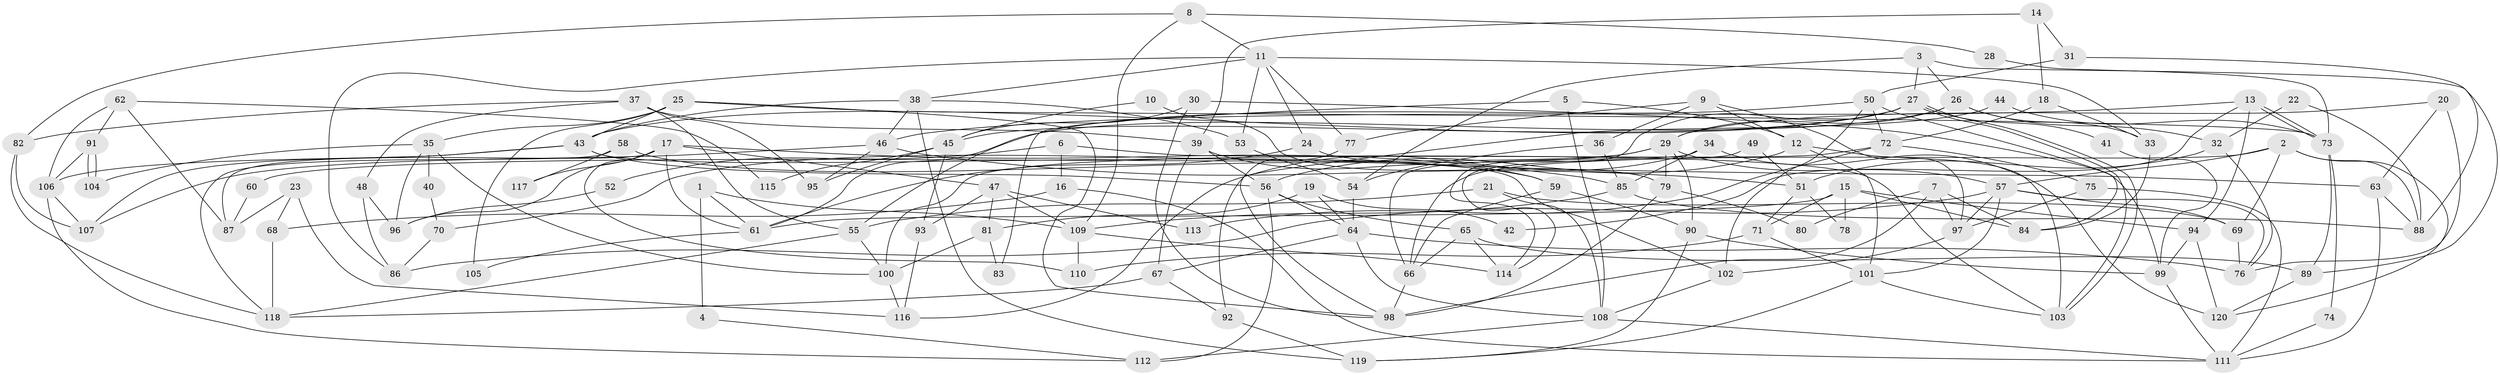 // coarse degree distribution, {5: 0.16666666666666666, 10: 0.10416666666666667, 23: 0.020833333333333332, 6: 0.041666666666666664, 4: 0.22916666666666666, 15: 0.020833333333333332, 12: 0.020833333333333332, 9: 0.08333333333333333, 8: 0.0625, 11: 0.020833333333333332, 3: 0.08333333333333333, 2: 0.08333333333333333, 7: 0.0625}
// Generated by graph-tools (version 1.1) at 2025/18/03/04/25 18:18:31]
// undirected, 120 vertices, 240 edges
graph export_dot {
graph [start="1"]
  node [color=gray90,style=filled];
  1;
  2;
  3;
  4;
  5;
  6;
  7;
  8;
  9;
  10;
  11;
  12;
  13;
  14;
  15;
  16;
  17;
  18;
  19;
  20;
  21;
  22;
  23;
  24;
  25;
  26;
  27;
  28;
  29;
  30;
  31;
  32;
  33;
  34;
  35;
  36;
  37;
  38;
  39;
  40;
  41;
  42;
  43;
  44;
  45;
  46;
  47;
  48;
  49;
  50;
  51;
  52;
  53;
  54;
  55;
  56;
  57;
  58;
  59;
  60;
  61;
  62;
  63;
  64;
  65;
  66;
  67;
  68;
  69;
  70;
  71;
  72;
  73;
  74;
  75;
  76;
  77;
  78;
  79;
  80;
  81;
  82;
  83;
  84;
  85;
  86;
  87;
  88;
  89;
  90;
  91;
  92;
  93;
  94;
  95;
  96;
  97;
  98;
  99;
  100;
  101;
  102;
  103;
  104;
  105;
  106;
  107;
  108;
  109;
  110;
  111;
  112;
  113;
  114;
  115;
  116;
  117;
  118;
  119;
  120;
  1 -- 109;
  1 -- 61;
  1 -- 4;
  2 -- 57;
  2 -- 88;
  2 -- 66;
  2 -- 69;
  2 -- 120;
  3 -- 27;
  3 -- 89;
  3 -- 26;
  3 -- 54;
  4 -- 112;
  5 -- 108;
  5 -- 12;
  5 -- 83;
  6 -- 16;
  6 -- 103;
  6 -- 52;
  7 -- 84;
  7 -- 98;
  7 -- 80;
  7 -- 97;
  8 -- 82;
  8 -- 109;
  8 -- 11;
  8 -- 28;
  9 -- 12;
  9 -- 36;
  9 -- 77;
  9 -- 97;
  10 -- 45;
  10 -- 79;
  11 -- 86;
  11 -- 24;
  11 -- 33;
  11 -- 38;
  11 -- 53;
  11 -- 77;
  12 -- 103;
  12 -- 56;
  12 -- 101;
  13 -- 94;
  13 -- 73;
  13 -- 73;
  13 -- 42;
  13 -- 46;
  14 -- 39;
  14 -- 18;
  14 -- 31;
  15 -- 61;
  15 -- 84;
  15 -- 71;
  15 -- 78;
  15 -- 94;
  16 -- 68;
  16 -- 111;
  17 -- 110;
  17 -- 47;
  17 -- 61;
  17 -- 85;
  17 -- 87;
  17 -- 96;
  17 -- 117;
  18 -- 72;
  18 -- 33;
  19 -- 64;
  19 -- 81;
  19 -- 42;
  20 -- 76;
  20 -- 63;
  20 -- 29;
  21 -- 69;
  21 -- 108;
  21 -- 55;
  22 -- 88;
  22 -- 32;
  23 -- 116;
  23 -- 87;
  23 -- 68;
  24 -- 61;
  24 -- 63;
  25 -- 73;
  25 -- 43;
  25 -- 35;
  25 -- 98;
  25 -- 105;
  26 -- 32;
  26 -- 29;
  26 -- 33;
  26 -- 61;
  27 -- 103;
  27 -- 103;
  27 -- 43;
  27 -- 41;
  27 -- 45;
  27 -- 114;
  28 -- 73;
  29 -- 57;
  29 -- 60;
  29 -- 70;
  29 -- 79;
  29 -- 90;
  30 -- 98;
  30 -- 45;
  30 -- 99;
  31 -- 88;
  31 -- 50;
  32 -- 76;
  32 -- 51;
  33 -- 84;
  34 -- 66;
  34 -- 120;
  34 -- 85;
  34 -- 116;
  35 -- 100;
  35 -- 40;
  35 -- 96;
  35 -- 104;
  36 -- 85;
  36 -- 54;
  37 -- 39;
  37 -- 55;
  37 -- 48;
  37 -- 82;
  37 -- 95;
  38 -- 53;
  38 -- 43;
  38 -- 46;
  38 -- 119;
  39 -- 56;
  39 -- 59;
  39 -- 67;
  40 -- 70;
  41 -- 99;
  43 -- 107;
  43 -- 56;
  43 -- 102;
  43 -- 106;
  44 -- 92;
  44 -- 73;
  45 -- 95;
  45 -- 93;
  45 -- 115;
  46 -- 51;
  46 -- 95;
  46 -- 107;
  47 -- 109;
  47 -- 93;
  47 -- 81;
  47 -- 113;
  48 -- 96;
  48 -- 86;
  49 -- 51;
  49 -- 114;
  50 -- 102;
  50 -- 55;
  50 -- 72;
  50 -- 84;
  51 -- 71;
  51 -- 78;
  52 -- 96;
  53 -- 54;
  54 -- 64;
  55 -- 100;
  55 -- 118;
  56 -- 64;
  56 -- 65;
  56 -- 112;
  57 -- 97;
  57 -- 69;
  57 -- 76;
  57 -- 86;
  57 -- 101;
  58 -- 118;
  58 -- 59;
  58 -- 117;
  59 -- 66;
  59 -- 90;
  60 -- 87;
  61 -- 105;
  62 -- 91;
  62 -- 106;
  62 -- 87;
  62 -- 115;
  63 -- 111;
  63 -- 88;
  64 -- 67;
  64 -- 76;
  64 -- 108;
  65 -- 66;
  65 -- 89;
  65 -- 114;
  66 -- 98;
  67 -- 118;
  67 -- 92;
  68 -- 118;
  69 -- 76;
  70 -- 86;
  71 -- 101;
  71 -- 110;
  72 -- 75;
  72 -- 100;
  72 -- 113;
  73 -- 89;
  73 -- 74;
  74 -- 111;
  75 -- 111;
  75 -- 97;
  77 -- 98;
  79 -- 98;
  79 -- 80;
  81 -- 100;
  81 -- 83;
  82 -- 107;
  82 -- 118;
  85 -- 88;
  85 -- 109;
  89 -- 120;
  90 -- 119;
  90 -- 99;
  91 -- 104;
  91 -- 104;
  91 -- 106;
  92 -- 119;
  93 -- 116;
  94 -- 99;
  94 -- 120;
  97 -- 102;
  99 -- 111;
  100 -- 116;
  101 -- 103;
  101 -- 119;
  102 -- 108;
  106 -- 112;
  106 -- 107;
  108 -- 111;
  108 -- 112;
  109 -- 114;
  109 -- 110;
}
